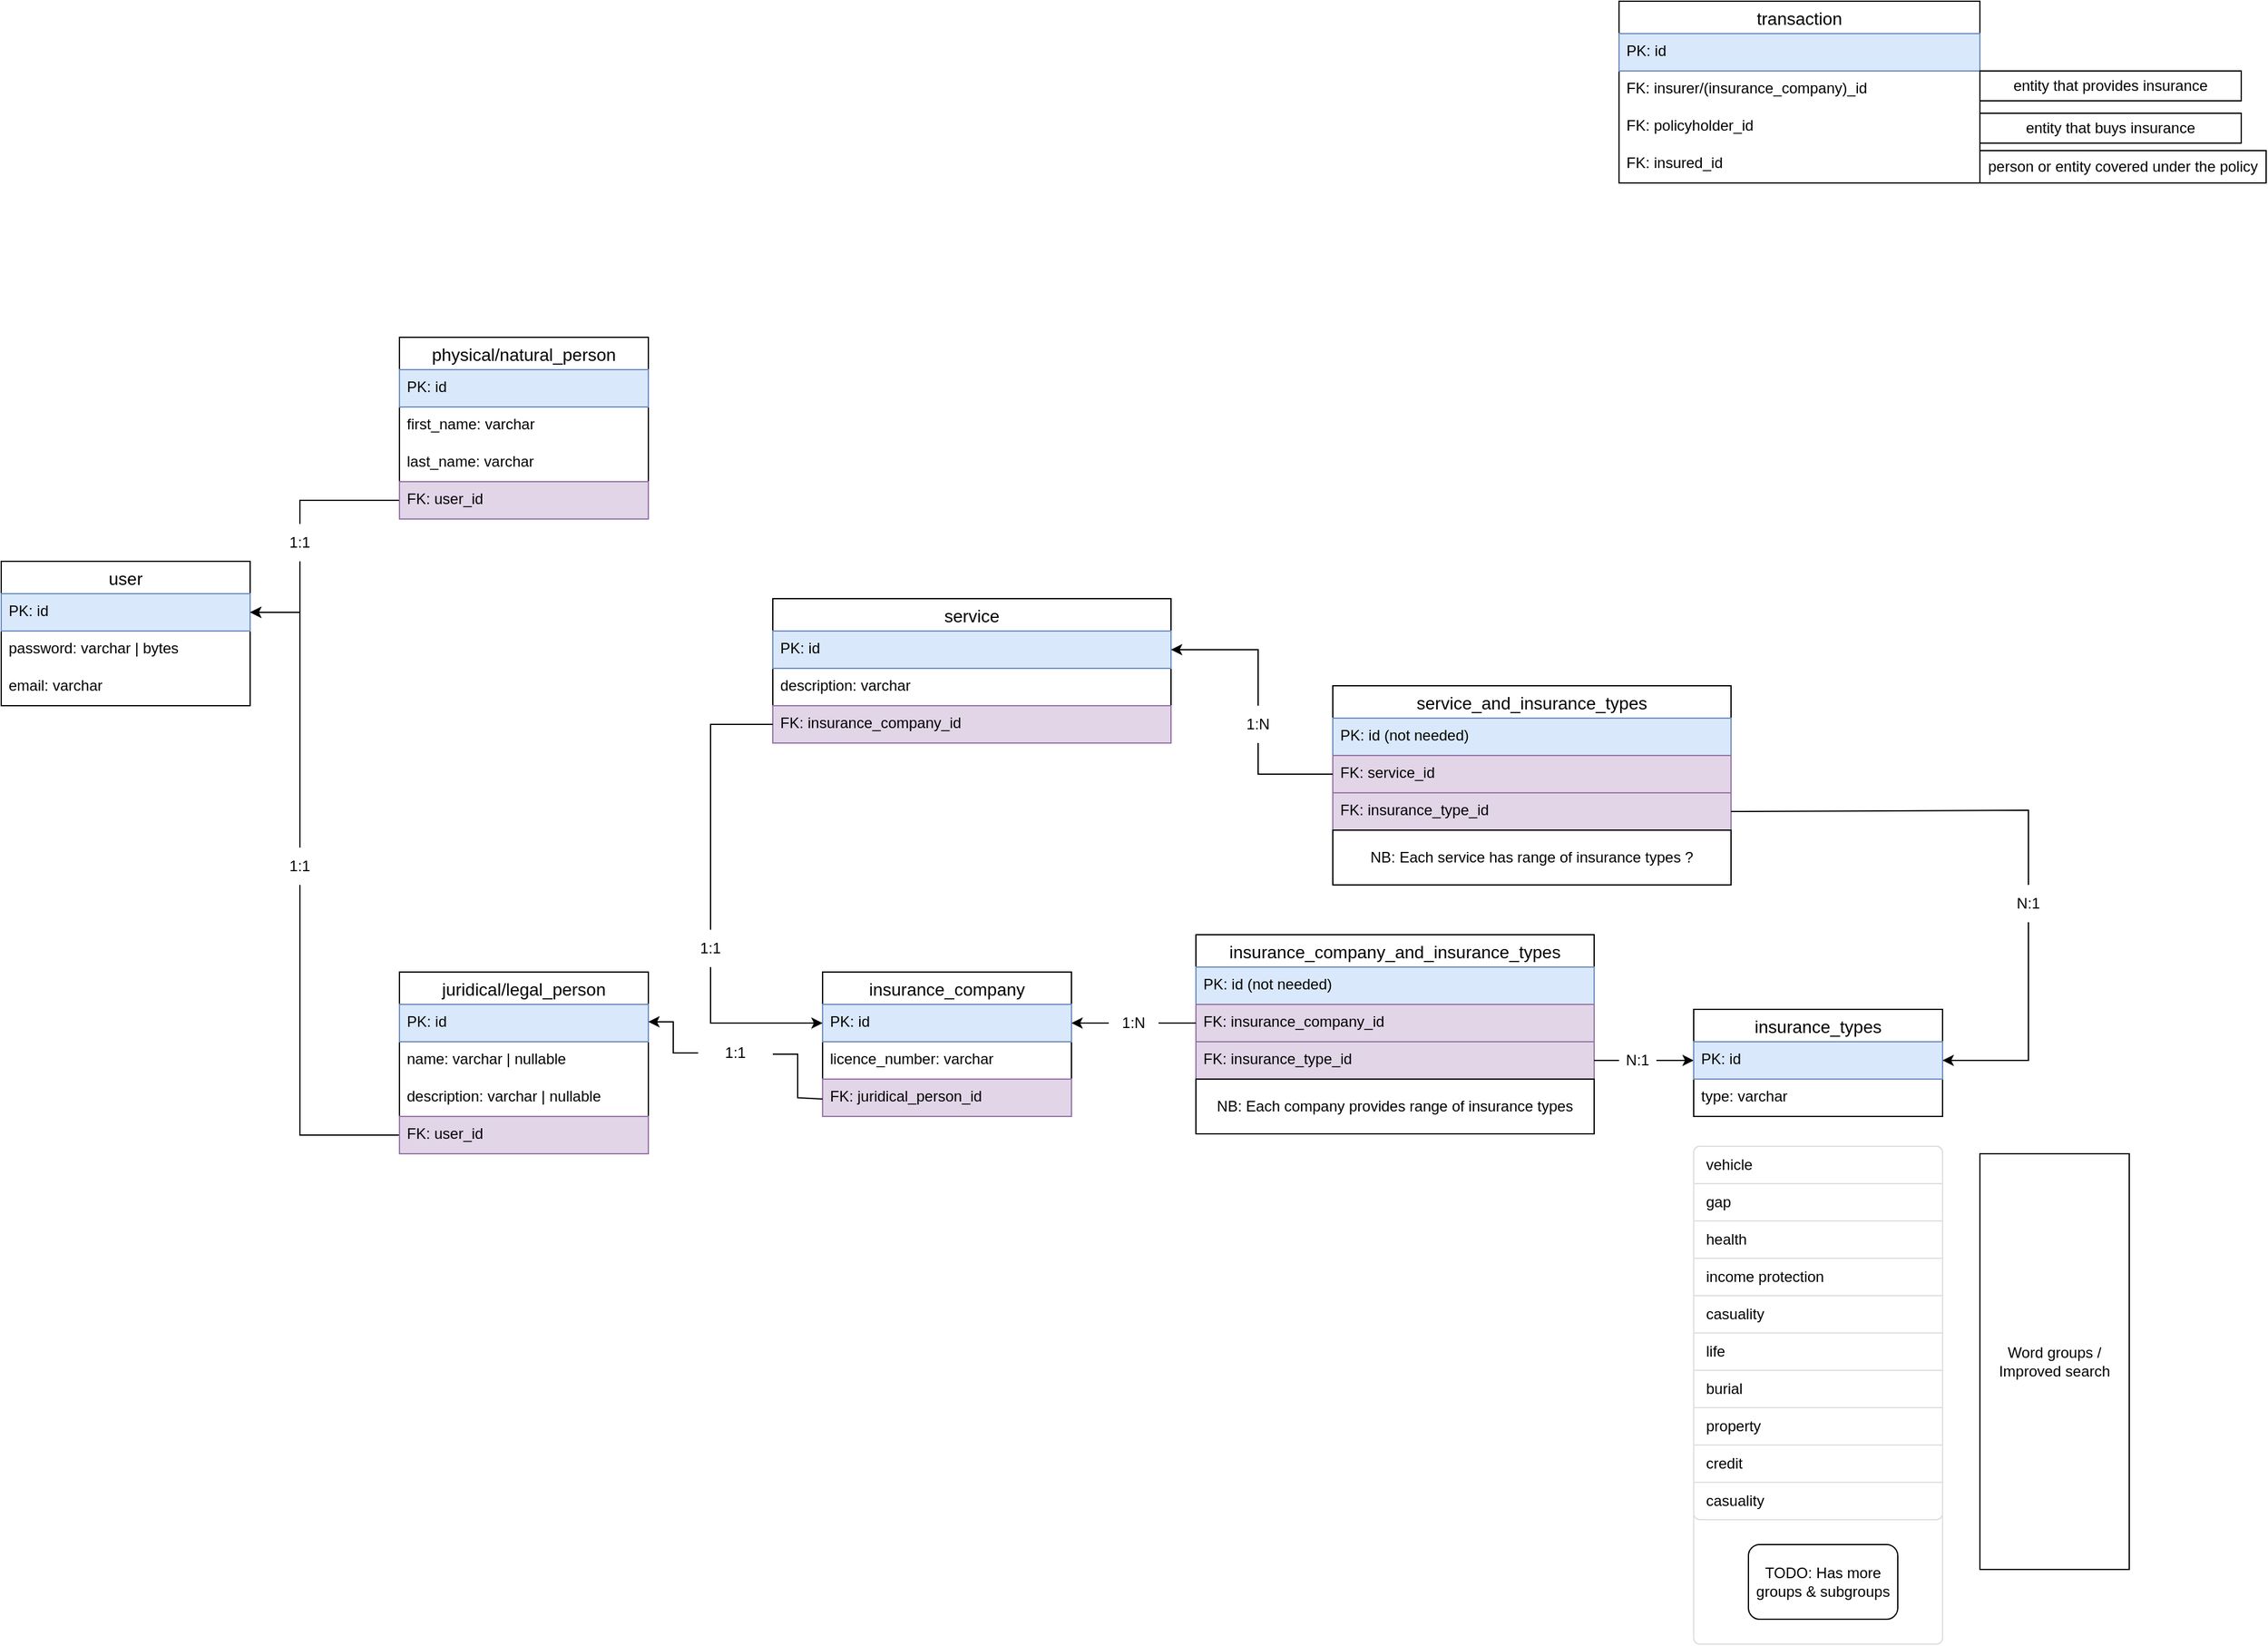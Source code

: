 <mxfile version="16.5.2" type="github">
  <diagram id="t3EWiVwUvF7SmmPXYktw" name="Page-1">
    <mxGraphModel dx="1936" dy="2238" grid="1" gridSize="10" guides="1" tooltips="1" connect="1" arrows="1" fold="1" page="1" pageScale="1" pageWidth="827" pageHeight="1169" math="0" shadow="0">
      <root>
        <mxCell id="0" />
        <mxCell id="1" parent="0" />
        <mxCell id="D0npfCrVtdF0pB81JI64-3" value="user" style="swimlane;fontStyle=0;childLayout=stackLayout;horizontal=1;startSize=26;horizontalStack=0;resizeParent=1;resizeParentMax=0;resizeLast=0;collapsible=1;marginBottom=0;align=center;fontSize=14;" parent="1" vertex="1">
          <mxGeometry x="40" y="240" width="200" height="116" as="geometry" />
        </mxCell>
        <mxCell id="D0npfCrVtdF0pB81JI64-4" value="PK: id" style="text;strokeColor=#6c8ebf;fillColor=#dae8fc;spacingLeft=4;spacingRight=4;overflow=hidden;rotatable=0;points=[[0,0.5],[1,0.5]];portConstraint=eastwest;fontSize=12;" parent="D0npfCrVtdF0pB81JI64-3" vertex="1">
          <mxGeometry y="26" width="200" height="30" as="geometry" />
        </mxCell>
        <mxCell id="D0npfCrVtdF0pB81JI64-6" value="password: varchar | bytes" style="text;strokeColor=none;fillColor=none;spacingLeft=4;spacingRight=4;overflow=hidden;rotatable=0;points=[[0,0.5],[1,0.5]];portConstraint=eastwest;fontSize=12;" parent="D0npfCrVtdF0pB81JI64-3" vertex="1">
          <mxGeometry y="56" width="200" height="30" as="geometry" />
        </mxCell>
        <mxCell id="D0npfCrVtdF0pB81JI64-7" value="email: varchar" style="text;strokeColor=none;fillColor=none;spacingLeft=4;spacingRight=4;overflow=hidden;rotatable=0;points=[[0,0.5],[1,0.5]];portConstraint=eastwest;fontSize=12;" parent="D0npfCrVtdF0pB81JI64-3" vertex="1">
          <mxGeometry y="86" width="200" height="30" as="geometry" />
        </mxCell>
        <mxCell id="_WX12jAoZObMtjHYHUED-15" value="" style="endArrow=classic;html=1;rounded=0;entryX=1;entryY=0.5;entryDx=0;entryDy=0;startArrow=none;" parent="1" target="D0npfCrVtdF0pB81JI64-4" edge="1">
          <mxGeometry width="50" height="50" relative="1" as="geometry">
            <mxPoint x="280" y="240" as="sourcePoint" />
            <mxPoint x="410" y="260" as="targetPoint" />
            <Array as="points">
              <mxPoint x="280" y="281" />
            </Array>
          </mxGeometry>
        </mxCell>
        <mxCell id="_WX12jAoZObMtjHYHUED-16" value="1:1" style="text;html=1;strokeColor=none;fillColor=none;align=center;verticalAlign=middle;whiteSpace=wrap;rounded=0;" parent="1" vertex="1">
          <mxGeometry x="250" y="210" width="60" height="30" as="geometry" />
        </mxCell>
        <mxCell id="_WX12jAoZObMtjHYHUED-17" value="" style="endArrow=none;html=1;rounded=0;exitX=0;exitY=0.5;exitDx=0;exitDy=0;entryX=0.5;entryY=0;entryDx=0;entryDy=0;" parent="1" source="_WX12jAoZObMtjHYHUED-14" target="_WX12jAoZObMtjHYHUED-16" edge="1">
          <mxGeometry width="50" height="50" relative="1" as="geometry">
            <mxPoint x="360" y="191" as="sourcePoint" />
            <mxPoint x="240" y="281" as="targetPoint" />
            <Array as="points">
              <mxPoint x="280" y="191" />
            </Array>
          </mxGeometry>
        </mxCell>
        <mxCell id="_WX12jAoZObMtjHYHUED-26" value="" style="endArrow=classic;html=1;rounded=0;entryX=1;entryY=0.5;entryDx=0;entryDy=0;exitX=0.5;exitY=0;exitDx=0;exitDy=0;startArrow=none;" parent="1" source="_WX12jAoZObMtjHYHUED-27" target="D0npfCrVtdF0pB81JI64-4" edge="1">
          <mxGeometry width="50" height="50" relative="1" as="geometry">
            <mxPoint x="360" y="460" as="sourcePoint" />
            <mxPoint x="410" y="410" as="targetPoint" />
            <Array as="points">
              <mxPoint x="280" y="281" />
            </Array>
          </mxGeometry>
        </mxCell>
        <mxCell id="_WX12jAoZObMtjHYHUED-27" value="1:1" style="text;html=1;strokeColor=none;fillColor=none;align=center;verticalAlign=middle;whiteSpace=wrap;rounded=0;" parent="1" vertex="1">
          <mxGeometry x="250" y="470" width="60" height="30" as="geometry" />
        </mxCell>
        <mxCell id="_WX12jAoZObMtjHYHUED-28" value="" style="endArrow=none;html=1;rounded=0;exitX=0;exitY=0.5;exitDx=0;exitDy=0;entryX=0.5;entryY=1;entryDx=0;entryDy=0;" parent="1" source="_WX12jAoZObMtjHYHUED-24" target="_WX12jAoZObMtjHYHUED-27" edge="1">
          <mxGeometry width="50" height="50" relative="1" as="geometry">
            <mxPoint x="360" y="561" as="sourcePoint" />
            <mxPoint x="280" y="480" as="targetPoint" />
            <Array as="points">
              <mxPoint x="280" y="701" />
            </Array>
          </mxGeometry>
        </mxCell>
        <mxCell id="_WX12jAoZObMtjHYHUED-4" value="physical/natural_person" style="swimlane;fontStyle=0;childLayout=stackLayout;horizontal=1;startSize=26;horizontalStack=0;resizeParent=1;resizeParentMax=0;resizeLast=0;collapsible=1;marginBottom=0;align=center;fontSize=14;" parent="1" vertex="1">
          <mxGeometry x="360" y="60" width="200" height="146" as="geometry" />
        </mxCell>
        <mxCell id="_WX12jAoZObMtjHYHUED-5" value="PK: id" style="text;strokeColor=#6c8ebf;fillColor=#dae8fc;spacingLeft=4;spacingRight=4;overflow=hidden;rotatable=0;points=[[0,0.5],[1,0.5]];portConstraint=eastwest;fontSize=12;" parent="_WX12jAoZObMtjHYHUED-4" vertex="1">
          <mxGeometry y="26" width="200" height="30" as="geometry" />
        </mxCell>
        <mxCell id="_WX12jAoZObMtjHYHUED-6" value="first_name: varchar" style="text;strokeColor=none;fillColor=none;spacingLeft=4;spacingRight=4;overflow=hidden;rotatable=0;points=[[0,0.5],[1,0.5]];portConstraint=eastwest;fontSize=12;" parent="_WX12jAoZObMtjHYHUED-4" vertex="1">
          <mxGeometry y="56" width="200" height="30" as="geometry" />
        </mxCell>
        <mxCell id="_WX12jAoZObMtjHYHUED-7" value="last_name: varchar" style="text;strokeColor=none;fillColor=none;spacingLeft=4;spacingRight=4;overflow=hidden;rotatable=0;points=[[0,0.5],[1,0.5]];portConstraint=eastwest;fontSize=12;" parent="_WX12jAoZObMtjHYHUED-4" vertex="1">
          <mxGeometry y="86" width="200" height="30" as="geometry" />
        </mxCell>
        <mxCell id="_WX12jAoZObMtjHYHUED-14" value="FK: user_id" style="text;strokeColor=#9673a6;fillColor=#e1d5e7;spacingLeft=4;spacingRight=4;overflow=hidden;rotatable=0;points=[[0,0.5],[1,0.5]];portConstraint=eastwest;fontSize=12;" parent="_WX12jAoZObMtjHYHUED-4" vertex="1">
          <mxGeometry y="116" width="200" height="30" as="geometry" />
        </mxCell>
        <mxCell id="_WX12jAoZObMtjHYHUED-19" value="juridical/legal_person" style="swimlane;fontStyle=0;childLayout=stackLayout;horizontal=1;startSize=26;horizontalStack=0;resizeParent=1;resizeParentMax=0;resizeLast=0;collapsible=1;marginBottom=0;align=center;fontSize=14;" parent="1" vertex="1">
          <mxGeometry x="360" y="570" width="200" height="146" as="geometry" />
        </mxCell>
        <mxCell id="_WX12jAoZObMtjHYHUED-20" value="PK: id" style="text;strokeColor=#6c8ebf;fillColor=#dae8fc;spacingLeft=4;spacingRight=4;overflow=hidden;rotatable=0;points=[[0,0.5],[1,0.5]];portConstraint=eastwest;fontSize=12;" parent="_WX12jAoZObMtjHYHUED-19" vertex="1">
          <mxGeometry y="26" width="200" height="30" as="geometry" />
        </mxCell>
        <mxCell id="_WX12jAoZObMtjHYHUED-21" value="name: varchar | nullable" style="text;strokeColor=none;fillColor=none;spacingLeft=4;spacingRight=4;overflow=hidden;rotatable=0;points=[[0,0.5],[1,0.5]];portConstraint=eastwest;fontSize=12;" parent="_WX12jAoZObMtjHYHUED-19" vertex="1">
          <mxGeometry y="56" width="200" height="30" as="geometry" />
        </mxCell>
        <mxCell id="_WX12jAoZObMtjHYHUED-22" value="description: varchar | nullable" style="text;strokeColor=none;fillColor=none;spacingLeft=4;spacingRight=4;overflow=hidden;rotatable=0;points=[[0,0.5],[1,0.5]];portConstraint=eastwest;fontSize=12;" parent="_WX12jAoZObMtjHYHUED-19" vertex="1">
          <mxGeometry y="86" width="200" height="30" as="geometry" />
        </mxCell>
        <mxCell id="_WX12jAoZObMtjHYHUED-24" value="FK: user_id" style="text;strokeColor=#9673a6;fillColor=#e1d5e7;spacingLeft=4;spacingRight=4;overflow=hidden;rotatable=0;points=[[0,0.5],[1,0.5]];portConstraint=eastwest;fontSize=12;" parent="_WX12jAoZObMtjHYHUED-19" vertex="1">
          <mxGeometry y="116" width="200" height="30" as="geometry" />
        </mxCell>
        <mxCell id="_WX12jAoZObMtjHYHUED-64" value="transaction" style="swimlane;fontStyle=0;childLayout=stackLayout;horizontal=1;startSize=26;horizontalStack=0;resizeParent=1;resizeParentMax=0;resizeLast=0;collapsible=1;marginBottom=0;align=center;fontSize=14;" parent="1" vertex="1">
          <mxGeometry x="1340" y="-210" width="290" height="146" as="geometry" />
        </mxCell>
        <mxCell id="_WX12jAoZObMtjHYHUED-65" value="PK: id" style="text;strokeColor=#6c8ebf;fillColor=#dae8fc;spacingLeft=4;spacingRight=4;overflow=hidden;rotatable=0;points=[[0,0.5],[1,0.5]];portConstraint=eastwest;fontSize=12;" parent="_WX12jAoZObMtjHYHUED-64" vertex="1">
          <mxGeometry y="26" width="290" height="30" as="geometry" />
        </mxCell>
        <mxCell id="_WX12jAoZObMtjHYHUED-66" value="FK: insurer/(insurance_company)_id" style="text;strokeColor=none;fillColor=none;spacingLeft=4;spacingRight=4;overflow=hidden;rotatable=0;points=[[0,0.5],[1,0.5]];portConstraint=eastwest;fontSize=12;" parent="_WX12jAoZObMtjHYHUED-64" vertex="1">
          <mxGeometry y="56" width="290" height="30" as="geometry" />
        </mxCell>
        <mxCell id="_WX12jAoZObMtjHYHUED-67" value="FK: policyholder_id" style="text;strokeColor=none;fillColor=none;spacingLeft=4;spacingRight=4;overflow=hidden;rotatable=0;points=[[0,0.5],[1,0.5]];portConstraint=eastwest;fontSize=12;" parent="_WX12jAoZObMtjHYHUED-64" vertex="1">
          <mxGeometry y="86" width="290" height="30" as="geometry" />
        </mxCell>
        <mxCell id="_WX12jAoZObMtjHYHUED-70" value="FK: insured_id" style="text;strokeColor=none;fillColor=none;spacingLeft=4;spacingRight=4;overflow=hidden;rotatable=0;points=[[0,0.5],[1,0.5]];portConstraint=eastwest;fontSize=12;" parent="_WX12jAoZObMtjHYHUED-64" vertex="1">
          <mxGeometry y="116" width="290" height="30" as="geometry" />
        </mxCell>
        <mxCell id="_WX12jAoZObMtjHYHUED-68" value="entity that provides insurance" style="rounded=0;whiteSpace=wrap;html=1;" parent="1" vertex="1">
          <mxGeometry x="1630" y="-154" width="210" height="24" as="geometry" />
        </mxCell>
        <mxCell id="_WX12jAoZObMtjHYHUED-69" value="entity that buys insurance" style="rounded=0;whiteSpace=wrap;html=1;" parent="1" vertex="1">
          <mxGeometry x="1630" y="-120" width="210" height="24" as="geometry" />
        </mxCell>
        <mxCell id="_WX12jAoZObMtjHYHUED-71" value=" person or entity covered under the policy" style="rounded=0;whiteSpace=wrap;html=1;" parent="1" vertex="1">
          <mxGeometry x="1630" y="-90" width="230" height="26" as="geometry" />
        </mxCell>
        <mxCell id="XJMuuKfRiF-_TnkbTJwQ-1" value="insurance_company" style="swimlane;fontStyle=0;childLayout=stackLayout;horizontal=1;startSize=26;horizontalStack=0;resizeParent=1;resizeParentMax=0;resizeLast=0;collapsible=1;marginBottom=0;align=center;fontSize=14;" vertex="1" parent="1">
          <mxGeometry x="700" y="570" width="200" height="116" as="geometry" />
        </mxCell>
        <mxCell id="XJMuuKfRiF-_TnkbTJwQ-2" value="PK: id" style="text;strokeColor=#6c8ebf;fillColor=#dae8fc;spacingLeft=4;spacingRight=4;overflow=hidden;rotatable=0;points=[[0,0.5],[1,0.5]];portConstraint=eastwest;fontSize=12;" vertex="1" parent="XJMuuKfRiF-_TnkbTJwQ-1">
          <mxGeometry y="26" width="200" height="30" as="geometry" />
        </mxCell>
        <mxCell id="XJMuuKfRiF-_TnkbTJwQ-6" value="licence_number: varchar" style="text;strokeColor=none;fillColor=none;spacingLeft=4;spacingRight=4;overflow=hidden;rotatable=0;points=[[0,0.5],[1,0.5]];portConstraint=eastwest;fontSize=12;" vertex="1" parent="XJMuuKfRiF-_TnkbTJwQ-1">
          <mxGeometry y="56" width="200" height="30" as="geometry" />
        </mxCell>
        <mxCell id="XJMuuKfRiF-_TnkbTJwQ-7" value="FK: juridical_person_id" style="text;strokeColor=#9673a6;fillColor=#e1d5e7;spacingLeft=4;spacingRight=4;overflow=hidden;rotatable=0;points=[[0,0.5],[1,0.5]];portConstraint=eastwest;fontSize=12;" vertex="1" parent="XJMuuKfRiF-_TnkbTJwQ-1">
          <mxGeometry y="86" width="200" height="30" as="geometry" />
        </mxCell>
        <mxCell id="XJMuuKfRiF-_TnkbTJwQ-8" value="" style="endArrow=classic;html=1;rounded=0;exitX=0;exitY=0.5;exitDx=0;exitDy=0;startArrow=none;" edge="1" parent="1" source="XJMuuKfRiF-_TnkbTJwQ-9">
          <mxGeometry width="50" height="50" relative="1" as="geometry">
            <mxPoint x="790" y="490" as="sourcePoint" />
            <mxPoint x="560" y="610" as="targetPoint" />
            <Array as="points">
              <mxPoint x="580" y="635" />
              <mxPoint x="580" y="610" />
            </Array>
          </mxGeometry>
        </mxCell>
        <mxCell id="XJMuuKfRiF-_TnkbTJwQ-9" value="1:1" style="text;html=1;strokeColor=none;fillColor=none;align=center;verticalAlign=middle;whiteSpace=wrap;rounded=0;" vertex="1" parent="1">
          <mxGeometry x="600" y="620" width="60" height="30" as="geometry" />
        </mxCell>
        <mxCell id="XJMuuKfRiF-_TnkbTJwQ-10" value="" style="endArrow=none;html=1;rounded=0;exitX=0;exitY=0.5;exitDx=0;exitDy=0;entryX=1;entryY=0.5;entryDx=0;entryDy=0;" edge="1" parent="1">
          <mxGeometry width="50" height="50" relative="1" as="geometry">
            <mxPoint x="700" y="672" as="sourcePoint" />
            <mxPoint x="660" y="636" as="targetPoint" />
            <Array as="points">
              <mxPoint x="680" y="671" />
              <mxPoint x="680" y="636" />
            </Array>
          </mxGeometry>
        </mxCell>
        <mxCell id="XJMuuKfRiF-_TnkbTJwQ-11" value="insurance_company_and_insurance_types" style="swimlane;fontStyle=0;childLayout=stackLayout;horizontal=1;startSize=26;horizontalStack=0;resizeParent=1;resizeParentMax=0;resizeLast=0;collapsible=1;marginBottom=0;align=center;fontSize=14;" vertex="1" parent="1">
          <mxGeometry x="1000" y="540" width="320" height="116" as="geometry" />
        </mxCell>
        <mxCell id="XJMuuKfRiF-_TnkbTJwQ-12" value="PK: id (not needed)" style="text;strokeColor=#6c8ebf;fillColor=#dae8fc;spacingLeft=4;spacingRight=4;overflow=hidden;rotatable=0;points=[[0,0.5],[1,0.5]];portConstraint=eastwest;fontSize=12;" vertex="1" parent="XJMuuKfRiF-_TnkbTJwQ-11">
          <mxGeometry y="26" width="320" height="30" as="geometry" />
        </mxCell>
        <mxCell id="XJMuuKfRiF-_TnkbTJwQ-13" value="FK: insurance_company_id" style="text;strokeColor=#9673a6;fillColor=#e1d5e7;spacingLeft=4;spacingRight=4;overflow=hidden;rotatable=0;points=[[0,0.5],[1,0.5]];portConstraint=eastwest;fontSize=12;" vertex="1" parent="XJMuuKfRiF-_TnkbTJwQ-11">
          <mxGeometry y="56" width="320" height="30" as="geometry" />
        </mxCell>
        <mxCell id="XJMuuKfRiF-_TnkbTJwQ-14" value="FK: insurance_type_id" style="text;strokeColor=#9673a6;fillColor=#e1d5e7;spacingLeft=4;spacingRight=4;overflow=hidden;rotatable=0;points=[[0,0.5],[1,0.5]];portConstraint=eastwest;fontSize=12;" vertex="1" parent="XJMuuKfRiF-_TnkbTJwQ-11">
          <mxGeometry y="86" width="320" height="30" as="geometry" />
        </mxCell>
        <mxCell id="XJMuuKfRiF-_TnkbTJwQ-16" value="" style="endArrow=classic;html=1;rounded=0;exitX=0;exitY=0.5;exitDx=0;exitDy=0;entryX=1;entryY=0.5;entryDx=0;entryDy=0;startArrow=none;" edge="1" parent="1" source="XJMuuKfRiF-_TnkbTJwQ-18" target="XJMuuKfRiF-_TnkbTJwQ-2">
          <mxGeometry width="50" height="50" relative="1" as="geometry">
            <mxPoint x="920" y="600" as="sourcePoint" />
            <mxPoint x="970" y="550" as="targetPoint" />
          </mxGeometry>
        </mxCell>
        <mxCell id="XJMuuKfRiF-_TnkbTJwQ-17" value="" style="endArrow=classic;html=1;rounded=0;exitX=1;exitY=0.5;exitDx=0;exitDy=0;entryX=0;entryY=0.5;entryDx=0;entryDy=0;startArrow=none;" edge="1" parent="1" source="XJMuuKfRiF-_TnkbTJwQ-20" target="_WX12jAoZObMtjHYHUED-39">
          <mxGeometry width="50" height="50" relative="1" as="geometry">
            <mxPoint x="1070" y="600" as="sourcePoint" />
            <mxPoint x="1120" y="550" as="targetPoint" />
          </mxGeometry>
        </mxCell>
        <mxCell id="XJMuuKfRiF-_TnkbTJwQ-18" value="1:N" style="text;html=1;strokeColor=none;fillColor=none;align=center;verticalAlign=middle;whiteSpace=wrap;rounded=0;" vertex="1" parent="1">
          <mxGeometry x="930" y="596" width="40" height="30" as="geometry" />
        </mxCell>
        <mxCell id="XJMuuKfRiF-_TnkbTJwQ-19" value="" style="endArrow=none;html=1;rounded=0;exitX=0;exitY=0.5;exitDx=0;exitDy=0;entryX=1;entryY=0.5;entryDx=0;entryDy=0;" edge="1" parent="1" source="XJMuuKfRiF-_TnkbTJwQ-13" target="XJMuuKfRiF-_TnkbTJwQ-18">
          <mxGeometry width="50" height="50" relative="1" as="geometry">
            <mxPoint x="1000" y="611" as="sourcePoint" />
            <mxPoint x="900" y="611" as="targetPoint" />
          </mxGeometry>
        </mxCell>
        <mxCell id="XJMuuKfRiF-_TnkbTJwQ-20" value="N:1" style="text;html=1;strokeColor=none;fillColor=none;align=center;verticalAlign=middle;whiteSpace=wrap;rounded=0;" vertex="1" parent="1">
          <mxGeometry x="1340" y="626" width="30" height="30" as="geometry" />
        </mxCell>
        <mxCell id="XJMuuKfRiF-_TnkbTJwQ-21" value="" style="endArrow=none;html=1;rounded=0;exitX=1;exitY=0.5;exitDx=0;exitDy=0;entryX=0;entryY=0.5;entryDx=0;entryDy=0;" edge="1" parent="1" source="XJMuuKfRiF-_TnkbTJwQ-14" target="XJMuuKfRiF-_TnkbTJwQ-20">
          <mxGeometry width="50" height="50" relative="1" as="geometry">
            <mxPoint x="1320" y="641" as="sourcePoint" />
            <mxPoint x="1400" y="641" as="targetPoint" />
          </mxGeometry>
        </mxCell>
        <mxCell id="XJMuuKfRiF-_TnkbTJwQ-23" value="NB: Each company provides range of insurance types" style="rounded=0;whiteSpace=wrap;html=1;" vertex="1" parent="1">
          <mxGeometry x="1000" y="656" width="320" height="44" as="geometry" />
        </mxCell>
        <mxCell id="XJMuuKfRiF-_TnkbTJwQ-24" value="" style="group" vertex="1" connectable="0" parent="1">
          <mxGeometry x="1400" y="600" width="200" height="510" as="geometry" />
        </mxCell>
        <mxCell id="_WX12jAoZObMtjHYHUED-38" value="insurance_types" style="swimlane;fontStyle=0;childLayout=stackLayout;horizontal=1;startSize=26;horizontalStack=0;resizeParent=1;resizeParentMax=0;resizeLast=0;collapsible=1;marginBottom=0;align=center;fontSize=14;" parent="XJMuuKfRiF-_TnkbTJwQ-24" vertex="1">
          <mxGeometry width="200" height="86" as="geometry" />
        </mxCell>
        <mxCell id="_WX12jAoZObMtjHYHUED-39" value="PK: id" style="text;strokeColor=#6c8ebf;fillColor=#dae8fc;spacingLeft=4;spacingRight=4;overflow=hidden;rotatable=0;points=[[0,0.5],[1,0.5]];portConstraint=eastwest;fontSize=12;" parent="_WX12jAoZObMtjHYHUED-38" vertex="1">
          <mxGeometry y="26" width="200" height="30" as="geometry" />
        </mxCell>
        <mxCell id="_WX12jAoZObMtjHYHUED-40" value="type: varchar" style="text;strokeColor=none;fillColor=none;spacingLeft=4;spacingRight=4;overflow=hidden;rotatable=0;points=[[0,0.5],[1,0.5]];portConstraint=eastwest;fontSize=12;" parent="_WX12jAoZObMtjHYHUED-38" vertex="1">
          <mxGeometry y="56" width="200" height="30" as="geometry" />
        </mxCell>
        <mxCell id="_WX12jAoZObMtjHYHUED-42" value="" style="html=1;shadow=0;dashed=0;shape=mxgraph.bootstrap.rrect;rSize=5;strokeColor=#DFDFDF;html=1;whiteSpace=wrap;fillColor=#FFFFFF;fontColor=#000000;" parent="XJMuuKfRiF-_TnkbTJwQ-24" vertex="1">
          <mxGeometry y="110" width="200" height="400" as="geometry" />
        </mxCell>
        <mxCell id="_WX12jAoZObMtjHYHUED-43" value="vehicle" style="strokeColor=inherit;fillColor=inherit;gradientColor=inherit;fontColor=inherit;html=1;shadow=0;dashed=0;shape=mxgraph.bootstrap.topButton;rSize=5;perimeter=none;whiteSpace=wrap;resizeWidth=1;align=left;spacing=10;" parent="_WX12jAoZObMtjHYHUED-42" vertex="1">
          <mxGeometry width="200" height="30" relative="1" as="geometry" />
        </mxCell>
        <mxCell id="_WX12jAoZObMtjHYHUED-44" value="gap" style="strokeColor=inherit;fillColor=inherit;gradientColor=inherit;fontColor=inherit;html=1;shadow=0;dashed=0;perimeter=none;whiteSpace=wrap;resizeWidth=1;align=left;spacing=10;" parent="_WX12jAoZObMtjHYHUED-42" vertex="1">
          <mxGeometry width="200" height="30" relative="1" as="geometry">
            <mxPoint y="30" as="offset" />
          </mxGeometry>
        </mxCell>
        <mxCell id="_WX12jAoZObMtjHYHUED-45" value="health" style="strokeColor=inherit;fillColor=inherit;gradientColor=inherit;fontColor=inherit;html=1;shadow=0;dashed=0;perimeter=none;whiteSpace=wrap;resizeWidth=1;align=left;spacing=10;" parent="_WX12jAoZObMtjHYHUED-42" vertex="1">
          <mxGeometry width="200" height="30" relative="1" as="geometry">
            <mxPoint y="60" as="offset" />
          </mxGeometry>
        </mxCell>
        <mxCell id="_WX12jAoZObMtjHYHUED-46" value="income protection" style="strokeColor=inherit;fillColor=inherit;gradientColor=inherit;fontColor=inherit;html=1;shadow=0;dashed=0;perimeter=none;whiteSpace=wrap;resizeWidth=1;align=left;spacing=10;" parent="_WX12jAoZObMtjHYHUED-42" vertex="1">
          <mxGeometry width="200" height="30" relative="1" as="geometry">
            <mxPoint y="90" as="offset" />
          </mxGeometry>
        </mxCell>
        <mxCell id="_WX12jAoZObMtjHYHUED-47" value="casuality" style="strokeColor=inherit;fillColor=inherit;gradientColor=inherit;fontColor=inherit;html=1;shadow=0;dashed=0;shape=mxgraph.bootstrap.bottomButton;rSize=5;perimeter=none;whiteSpace=wrap;resizeWidth=1;resizeHeight=0;align=left;spacing=10;" parent="_WX12jAoZObMtjHYHUED-42" vertex="1">
          <mxGeometry y="1" width="200" height="30" relative="1" as="geometry">
            <mxPoint y="-130" as="offset" />
          </mxGeometry>
        </mxCell>
        <mxCell id="_WX12jAoZObMtjHYHUED-57" value="casuality" style="strokeColor=inherit;fillColor=inherit;gradientColor=inherit;fontColor=inherit;html=1;shadow=0;dashed=0;perimeter=none;whiteSpace=wrap;resizeWidth=1;align=left;spacing=10;" parent="_WX12jAoZObMtjHYHUED-42" vertex="1">
          <mxGeometry y="120" width="200" height="30" as="geometry" />
        </mxCell>
        <mxCell id="_WX12jAoZObMtjHYHUED-58" value="life" style="strokeColor=inherit;fillColor=inherit;gradientColor=inherit;fontColor=inherit;html=1;shadow=0;dashed=0;perimeter=none;whiteSpace=wrap;resizeWidth=1;align=left;spacing=10;" parent="_WX12jAoZObMtjHYHUED-42" vertex="1">
          <mxGeometry y="150" width="200" height="30" as="geometry" />
        </mxCell>
        <mxCell id="_WX12jAoZObMtjHYHUED-59" value="burial" style="strokeColor=inherit;fillColor=inherit;gradientColor=inherit;fontColor=inherit;html=1;shadow=0;dashed=0;perimeter=none;whiteSpace=wrap;resizeWidth=1;align=left;spacing=10;" parent="_WX12jAoZObMtjHYHUED-42" vertex="1">
          <mxGeometry y="180" width="200" height="30" as="geometry" />
        </mxCell>
        <mxCell id="_WX12jAoZObMtjHYHUED-60" value="property" style="strokeColor=inherit;fillColor=inherit;gradientColor=inherit;fontColor=inherit;html=1;shadow=0;dashed=0;perimeter=none;whiteSpace=wrap;resizeWidth=1;align=left;spacing=10;" parent="_WX12jAoZObMtjHYHUED-42" vertex="1">
          <mxGeometry y="210" width="200" height="30" as="geometry" />
        </mxCell>
        <mxCell id="_WX12jAoZObMtjHYHUED-61" value="credit" style="strokeColor=inherit;fillColor=inherit;gradientColor=inherit;fontColor=inherit;html=1;shadow=0;dashed=0;perimeter=none;whiteSpace=wrap;resizeWidth=1;align=left;spacing=10;" parent="_WX12jAoZObMtjHYHUED-42" vertex="1">
          <mxGeometry y="240" width="200" height="30" as="geometry" />
        </mxCell>
        <mxCell id="_WX12jAoZObMtjHYHUED-63" value="TODO: Has more groups &amp;amp; subgroups" style="rounded=1;whiteSpace=wrap;html=1;" parent="_WX12jAoZObMtjHYHUED-42" vertex="1">
          <mxGeometry x="44" y="320" width="120" height="60" as="geometry" />
        </mxCell>
        <mxCell id="XJMuuKfRiF-_TnkbTJwQ-25" value="service" style="swimlane;fontStyle=0;childLayout=stackLayout;horizontal=1;startSize=26;horizontalStack=0;resizeParent=1;resizeParentMax=0;resizeLast=0;collapsible=1;marginBottom=0;align=center;fontSize=14;" vertex="1" parent="1">
          <mxGeometry x="660" y="270" width="320" height="116" as="geometry" />
        </mxCell>
        <mxCell id="XJMuuKfRiF-_TnkbTJwQ-26" value="PK: id" style="text;strokeColor=#6c8ebf;fillColor=#dae8fc;spacingLeft=4;spacingRight=4;overflow=hidden;rotatable=0;points=[[0,0.5],[1,0.5]];portConstraint=eastwest;fontSize=12;" vertex="1" parent="XJMuuKfRiF-_TnkbTJwQ-25">
          <mxGeometry y="26" width="320" height="30" as="geometry" />
        </mxCell>
        <mxCell id="XJMuuKfRiF-_TnkbTJwQ-27" value="description: varchar" style="text;strokeColor=none;fillColor=none;spacingLeft=4;spacingRight=4;overflow=hidden;rotatable=0;points=[[0,0.5],[1,0.5]];portConstraint=eastwest;fontSize=12;" vertex="1" parent="XJMuuKfRiF-_TnkbTJwQ-25">
          <mxGeometry y="56" width="320" height="30" as="geometry" />
        </mxCell>
        <mxCell id="XJMuuKfRiF-_TnkbTJwQ-28" value="FK: insurance_company_id" style="text;strokeColor=#9673a6;fillColor=#e1d5e7;spacingLeft=4;spacingRight=4;overflow=hidden;rotatable=0;points=[[0,0.5],[1,0.5]];portConstraint=eastwest;fontSize=12;" vertex="1" parent="XJMuuKfRiF-_TnkbTJwQ-25">
          <mxGeometry y="86" width="320" height="30" as="geometry" />
        </mxCell>
        <mxCell id="XJMuuKfRiF-_TnkbTJwQ-30" value="1:1" style="text;html=1;strokeColor=none;fillColor=none;align=center;verticalAlign=middle;whiteSpace=wrap;rounded=0;" vertex="1" parent="1">
          <mxGeometry x="580" y="536" width="60" height="30" as="geometry" />
        </mxCell>
        <mxCell id="XJMuuKfRiF-_TnkbTJwQ-32" value="" style="endArrow=none;html=1;rounded=0;exitX=0;exitY=0.5;exitDx=0;exitDy=0;entryX=0.5;entryY=0;entryDx=0;entryDy=0;" edge="1" parent="1" source="XJMuuKfRiF-_TnkbTJwQ-28" target="XJMuuKfRiF-_TnkbTJwQ-30">
          <mxGeometry width="50" height="50" relative="1" as="geometry">
            <mxPoint x="660" y="371" as="sourcePoint" />
            <mxPoint x="700" y="611" as="targetPoint" />
            <Array as="points">
              <mxPoint x="610" y="371" />
            </Array>
          </mxGeometry>
        </mxCell>
        <mxCell id="XJMuuKfRiF-_TnkbTJwQ-33" value="" style="endArrow=classic;html=1;rounded=0;exitX=0.5;exitY=1;exitDx=0;exitDy=0;entryX=0;entryY=0.5;entryDx=0;entryDy=0;" edge="1" parent="1" source="XJMuuKfRiF-_TnkbTJwQ-30" target="XJMuuKfRiF-_TnkbTJwQ-2">
          <mxGeometry width="50" height="50" relative="1" as="geometry">
            <mxPoint x="810" y="550" as="sourcePoint" />
            <mxPoint x="860" y="500" as="targetPoint" />
            <Array as="points">
              <mxPoint x="610" y="611" />
            </Array>
          </mxGeometry>
        </mxCell>
        <mxCell id="XJMuuKfRiF-_TnkbTJwQ-34" value="Word groups / Improved search" style="rounded=0;whiteSpace=wrap;html=1;" vertex="1" parent="1">
          <mxGeometry x="1630" y="716" width="120" height="334" as="geometry" />
        </mxCell>
        <mxCell id="XJMuuKfRiF-_TnkbTJwQ-35" value="service_and_insurance_types" style="swimlane;fontStyle=0;childLayout=stackLayout;horizontal=1;startSize=26;horizontalStack=0;resizeParent=1;resizeParentMax=0;resizeLast=0;collapsible=1;marginBottom=0;align=center;fontSize=14;" vertex="1" parent="1">
          <mxGeometry x="1110" y="340" width="320" height="116" as="geometry" />
        </mxCell>
        <mxCell id="XJMuuKfRiF-_TnkbTJwQ-36" value="PK: id (not needed)" style="text;strokeColor=#6c8ebf;fillColor=#dae8fc;spacingLeft=4;spacingRight=4;overflow=hidden;rotatable=0;points=[[0,0.5],[1,0.5]];portConstraint=eastwest;fontSize=12;" vertex="1" parent="XJMuuKfRiF-_TnkbTJwQ-35">
          <mxGeometry y="26" width="320" height="30" as="geometry" />
        </mxCell>
        <mxCell id="XJMuuKfRiF-_TnkbTJwQ-37" value="FK: service_id" style="text;strokeColor=#9673a6;fillColor=#e1d5e7;spacingLeft=4;spacingRight=4;overflow=hidden;rotatable=0;points=[[0,0.5],[1,0.5]];portConstraint=eastwest;fontSize=12;" vertex="1" parent="XJMuuKfRiF-_TnkbTJwQ-35">
          <mxGeometry y="56" width="320" height="30" as="geometry" />
        </mxCell>
        <mxCell id="XJMuuKfRiF-_TnkbTJwQ-38" value="FK: insurance_type_id" style="text;strokeColor=#9673a6;fillColor=#e1d5e7;spacingLeft=4;spacingRight=4;overflow=hidden;rotatable=0;points=[[0,0.5],[1,0.5]];portConstraint=eastwest;fontSize=12;" vertex="1" parent="XJMuuKfRiF-_TnkbTJwQ-35">
          <mxGeometry y="86" width="320" height="30" as="geometry" />
        </mxCell>
        <mxCell id="XJMuuKfRiF-_TnkbTJwQ-39" value="NB: Each service has range of insurance types ?" style="rounded=0;whiteSpace=wrap;html=1;" vertex="1" parent="1">
          <mxGeometry x="1110" y="456" width="320" height="44" as="geometry" />
        </mxCell>
        <mxCell id="XJMuuKfRiF-_TnkbTJwQ-41" value="" style="endArrow=classic;html=1;rounded=0;exitX=0.5;exitY=0;exitDx=0;exitDy=0;entryX=1;entryY=0.5;entryDx=0;entryDy=0;startArrow=none;" edge="1" parent="1" source="XJMuuKfRiF-_TnkbTJwQ-46" target="XJMuuKfRiF-_TnkbTJwQ-26">
          <mxGeometry width="50" height="50" relative="1" as="geometry">
            <mxPoint x="840" y="630" as="sourcePoint" />
            <mxPoint x="890" y="580" as="targetPoint" />
            <Array as="points">
              <mxPoint x="1050" y="311" />
            </Array>
          </mxGeometry>
        </mxCell>
        <mxCell id="XJMuuKfRiF-_TnkbTJwQ-42" value="N:1" style="text;html=1;strokeColor=none;fillColor=none;align=center;verticalAlign=middle;whiteSpace=wrap;rounded=0;" vertex="1" parent="1">
          <mxGeometry x="1654" y="500" width="30" height="30" as="geometry" />
        </mxCell>
        <mxCell id="XJMuuKfRiF-_TnkbTJwQ-44" value="" style="endArrow=none;html=1;rounded=0;exitX=1;exitY=0.5;exitDx=0;exitDy=0;entryX=0.5;entryY=0;entryDx=0;entryDy=0;" edge="1" parent="1" source="XJMuuKfRiF-_TnkbTJwQ-38" target="XJMuuKfRiF-_TnkbTJwQ-42">
          <mxGeometry width="50" height="50" relative="1" as="geometry">
            <mxPoint x="1430" y="441" as="sourcePoint" />
            <mxPoint x="1600" y="643" as="targetPoint" />
            <Array as="points">
              <mxPoint x="1669" y="440" />
            </Array>
          </mxGeometry>
        </mxCell>
        <mxCell id="XJMuuKfRiF-_TnkbTJwQ-45" value="" style="endArrow=classic;html=1;rounded=0;exitX=0.5;exitY=1;exitDx=0;exitDy=0;entryX=1;entryY=0.5;entryDx=0;entryDy=0;" edge="1" parent="1" source="XJMuuKfRiF-_TnkbTJwQ-42" target="_WX12jAoZObMtjHYHUED-39">
          <mxGeometry width="50" height="50" relative="1" as="geometry">
            <mxPoint x="1050" y="630" as="sourcePoint" />
            <mxPoint x="1100" y="580" as="targetPoint" />
            <Array as="points">
              <mxPoint x="1669" y="641" />
            </Array>
          </mxGeometry>
        </mxCell>
        <mxCell id="XJMuuKfRiF-_TnkbTJwQ-46" value="1:N" style="text;html=1;strokeColor=none;fillColor=none;align=center;verticalAlign=middle;whiteSpace=wrap;rounded=0;" vertex="1" parent="1">
          <mxGeometry x="1030" y="356" width="40" height="30" as="geometry" />
        </mxCell>
        <mxCell id="XJMuuKfRiF-_TnkbTJwQ-49" value="" style="endArrow=none;html=1;rounded=0;exitX=0;exitY=0.5;exitDx=0;exitDy=0;entryX=0.5;entryY=1;entryDx=0;entryDy=0;" edge="1" parent="1" source="XJMuuKfRiF-_TnkbTJwQ-37" target="XJMuuKfRiF-_TnkbTJwQ-46">
          <mxGeometry width="50" height="50" relative="1" as="geometry">
            <mxPoint x="850" y="630" as="sourcePoint" />
            <mxPoint x="900" y="580" as="targetPoint" />
            <Array as="points">
              <mxPoint x="1050" y="411" />
            </Array>
          </mxGeometry>
        </mxCell>
      </root>
    </mxGraphModel>
  </diagram>
</mxfile>
